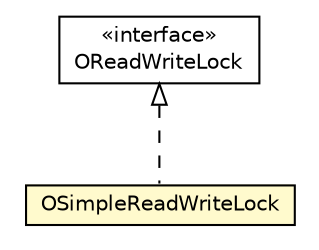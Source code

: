 #!/usr/local/bin/dot
#
# Class diagram 
# Generated by UMLGraph version R5_6-24-gf6e263 (http://www.umlgraph.org/)
#

digraph G {
	edge [fontname="Helvetica",fontsize=10,labelfontname="Helvetica",labelfontsize=10];
	node [fontname="Helvetica",fontsize=10,shape=plaintext];
	nodesep=0.25;
	ranksep=0.5;
	// com.orientechnologies.common.concur.lock.OReadWriteLock
	c3948513 [label=<<table title="com.orientechnologies.common.concur.lock.OReadWriteLock" border="0" cellborder="1" cellspacing="0" cellpadding="2" port="p" href="./OReadWriteLock.html">
		<tr><td><table border="0" cellspacing="0" cellpadding="1">
<tr><td align="center" balign="center"> &#171;interface&#187; </td></tr>
<tr><td align="center" balign="center"> OReadWriteLock </td></tr>
		</table></td></tr>
		</table>>, URL="./OReadWriteLock.html", fontname="Helvetica", fontcolor="black", fontsize=10.0];
	// com.orientechnologies.common.concur.lock.OSimpleReadWriteLock
	c3948519 [label=<<table title="com.orientechnologies.common.concur.lock.OSimpleReadWriteLock" border="0" cellborder="1" cellspacing="0" cellpadding="2" port="p" bgcolor="lemonChiffon" href="./OSimpleReadWriteLock.html">
		<tr><td><table border="0" cellspacing="0" cellpadding="1">
<tr><td align="center" balign="center"> OSimpleReadWriteLock </td></tr>
		</table></td></tr>
		</table>>, URL="./OSimpleReadWriteLock.html", fontname="Helvetica", fontcolor="black", fontsize=10.0];
	//com.orientechnologies.common.concur.lock.OSimpleReadWriteLock implements com.orientechnologies.common.concur.lock.OReadWriteLock
	c3948513:p -> c3948519:p [dir=back,arrowtail=empty,style=dashed];
}

